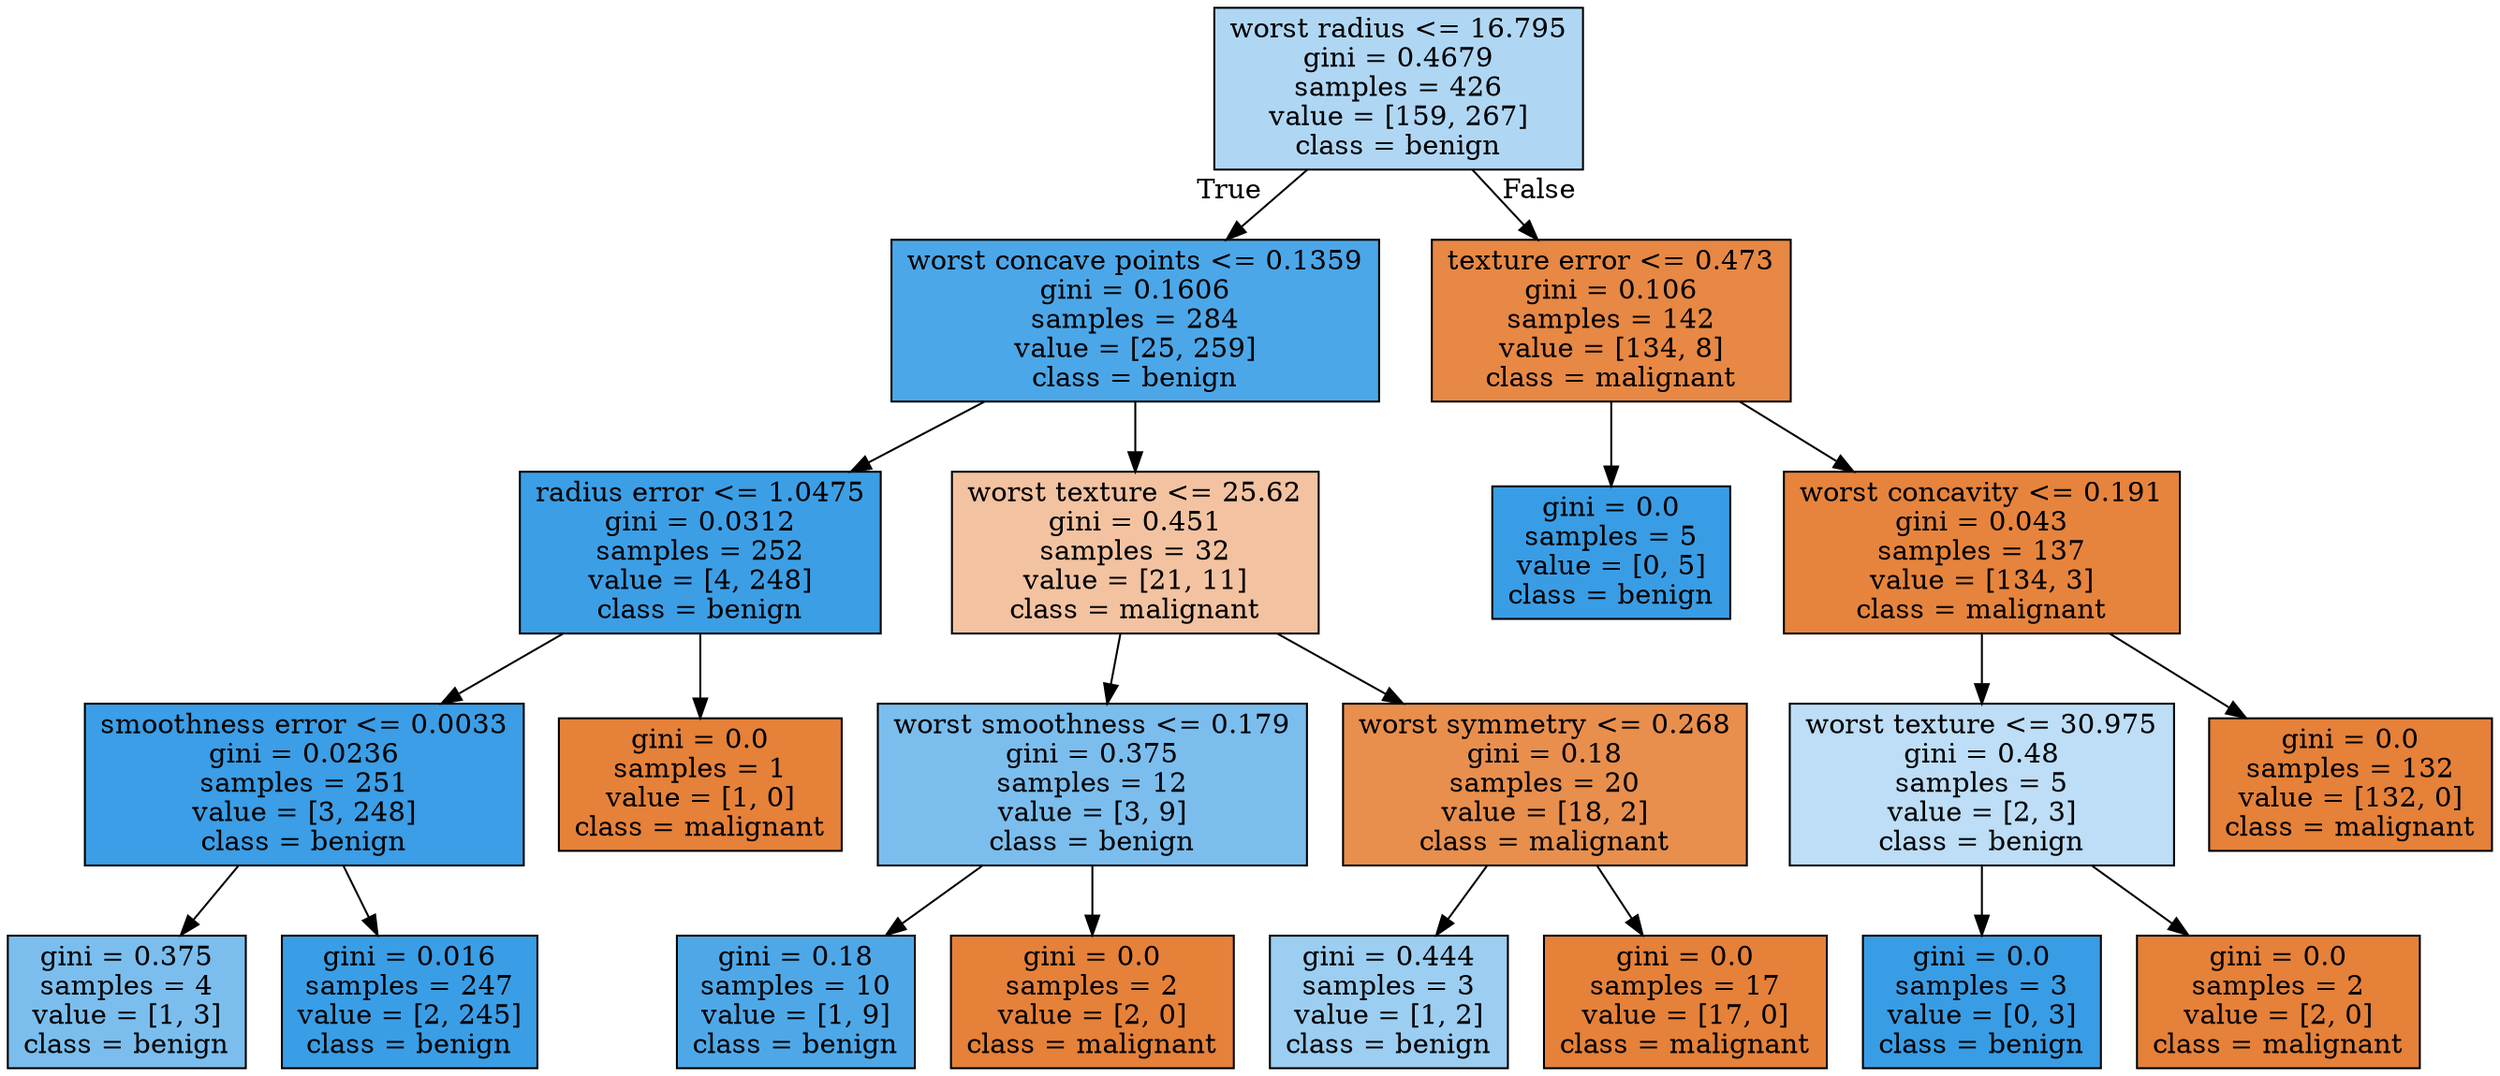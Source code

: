 digraph Tree {
node [shape=box, style="filled", color="black"] ;
0 [label="worst radius <= 16.795\ngini = 0.4679\nsamples = 426\nvalue = [159, 267]\nclass = benign", fillcolor="#399de567"] ;
1 [label="worst concave points <= 0.1359\ngini = 0.1606\nsamples = 284\nvalue = [25, 259]\nclass = benign", fillcolor="#399de5e6"] ;
0 -> 1 [labeldistance=2.5, labelangle=45, headlabel="True"] ;
2 [label="radius error <= 1.0475\ngini = 0.0312\nsamples = 252\nvalue = [4, 248]\nclass = benign", fillcolor="#399de5fb"] ;
1 -> 2 ;
3 [label="smoothness error <= 0.0033\ngini = 0.0236\nsamples = 251\nvalue = [3, 248]\nclass = benign", fillcolor="#399de5fc"] ;
2 -> 3 ;
4 [label="gini = 0.375\nsamples = 4\nvalue = [1, 3]\nclass = benign", fillcolor="#399de5aa"] ;
3 -> 4 ;
5 [label="gini = 0.016\nsamples = 247\nvalue = [2, 245]\nclass = benign", fillcolor="#399de5fd"] ;
3 -> 5 ;
6 [label="gini = 0.0\nsamples = 1\nvalue = [1, 0]\nclass = malignant", fillcolor="#e58139ff"] ;
2 -> 6 ;
7 [label="worst texture <= 25.62\ngini = 0.451\nsamples = 32\nvalue = [21, 11]\nclass = malignant", fillcolor="#e5813979"] ;
1 -> 7 ;
8 [label="worst smoothness <= 0.179\ngini = 0.375\nsamples = 12\nvalue = [3, 9]\nclass = benign", fillcolor="#399de5aa"] ;
7 -> 8 ;
9 [label="gini = 0.18\nsamples = 10\nvalue = [1, 9]\nclass = benign", fillcolor="#399de5e3"] ;
8 -> 9 ;
10 [label="gini = 0.0\nsamples = 2\nvalue = [2, 0]\nclass = malignant", fillcolor="#e58139ff"] ;
8 -> 10 ;
11 [label="worst symmetry <= 0.268\ngini = 0.18\nsamples = 20\nvalue = [18, 2]\nclass = malignant", fillcolor="#e58139e3"] ;
7 -> 11 ;
12 [label="gini = 0.444\nsamples = 3\nvalue = [1, 2]\nclass = benign", fillcolor="#399de57f"] ;
11 -> 12 ;
13 [label="gini = 0.0\nsamples = 17\nvalue = [17, 0]\nclass = malignant", fillcolor="#e58139ff"] ;
11 -> 13 ;
14 [label="texture error <= 0.473\ngini = 0.106\nsamples = 142\nvalue = [134, 8]\nclass = malignant", fillcolor="#e58139f0"] ;
0 -> 14 [labeldistance=2.5, labelangle=-45, headlabel="False"] ;
15 [label="gini = 0.0\nsamples = 5\nvalue = [0, 5]\nclass = benign", fillcolor="#399de5ff"] ;
14 -> 15 ;
16 [label="worst concavity <= 0.191\ngini = 0.043\nsamples = 137\nvalue = [134, 3]\nclass = malignant", fillcolor="#e58139f9"] ;
14 -> 16 ;
17 [label="worst texture <= 30.975\ngini = 0.48\nsamples = 5\nvalue = [2, 3]\nclass = benign", fillcolor="#399de555"] ;
16 -> 17 ;
18 [label="gini = 0.0\nsamples = 3\nvalue = [0, 3]\nclass = benign", fillcolor="#399de5ff"] ;
17 -> 18 ;
19 [label="gini = 0.0\nsamples = 2\nvalue = [2, 0]\nclass = malignant", fillcolor="#e58139ff"] ;
17 -> 19 ;
20 [label="gini = 0.0\nsamples = 132\nvalue = [132, 0]\nclass = malignant", fillcolor="#e58139ff"] ;
16 -> 20 ;
}